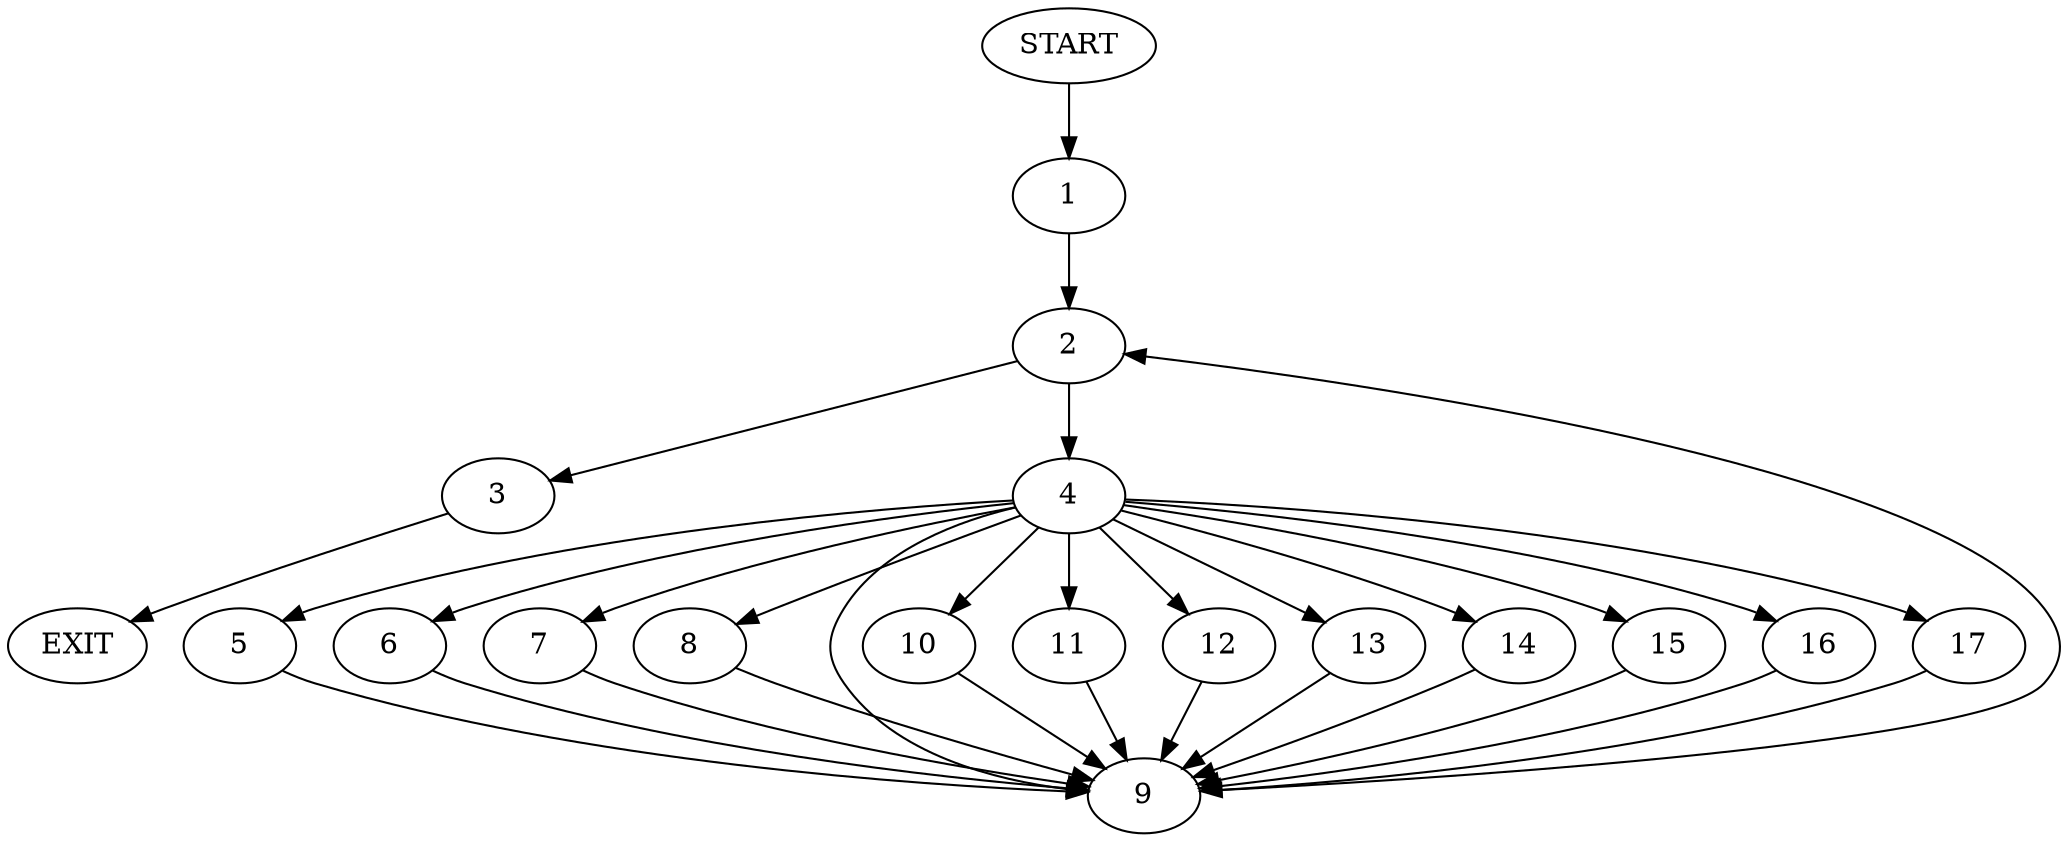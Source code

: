 digraph {
0 [label="START"]
18 [label="EXIT"]
0 -> 1
1 -> 2
2 -> 3
2 -> 4
4 -> 5
4 -> 6
4 -> 7
4 -> 8
4 -> 9
4 -> 10
4 -> 11
4 -> 12
4 -> 13
4 -> 14
4 -> 15
4 -> 16
4 -> 17
3 -> 18
12 -> 9
8 -> 9
10 -> 9
11 -> 9
15 -> 9
16 -> 9
17 -> 9
9 -> 2
6 -> 9
5 -> 9
7 -> 9
13 -> 9
14 -> 9
}
